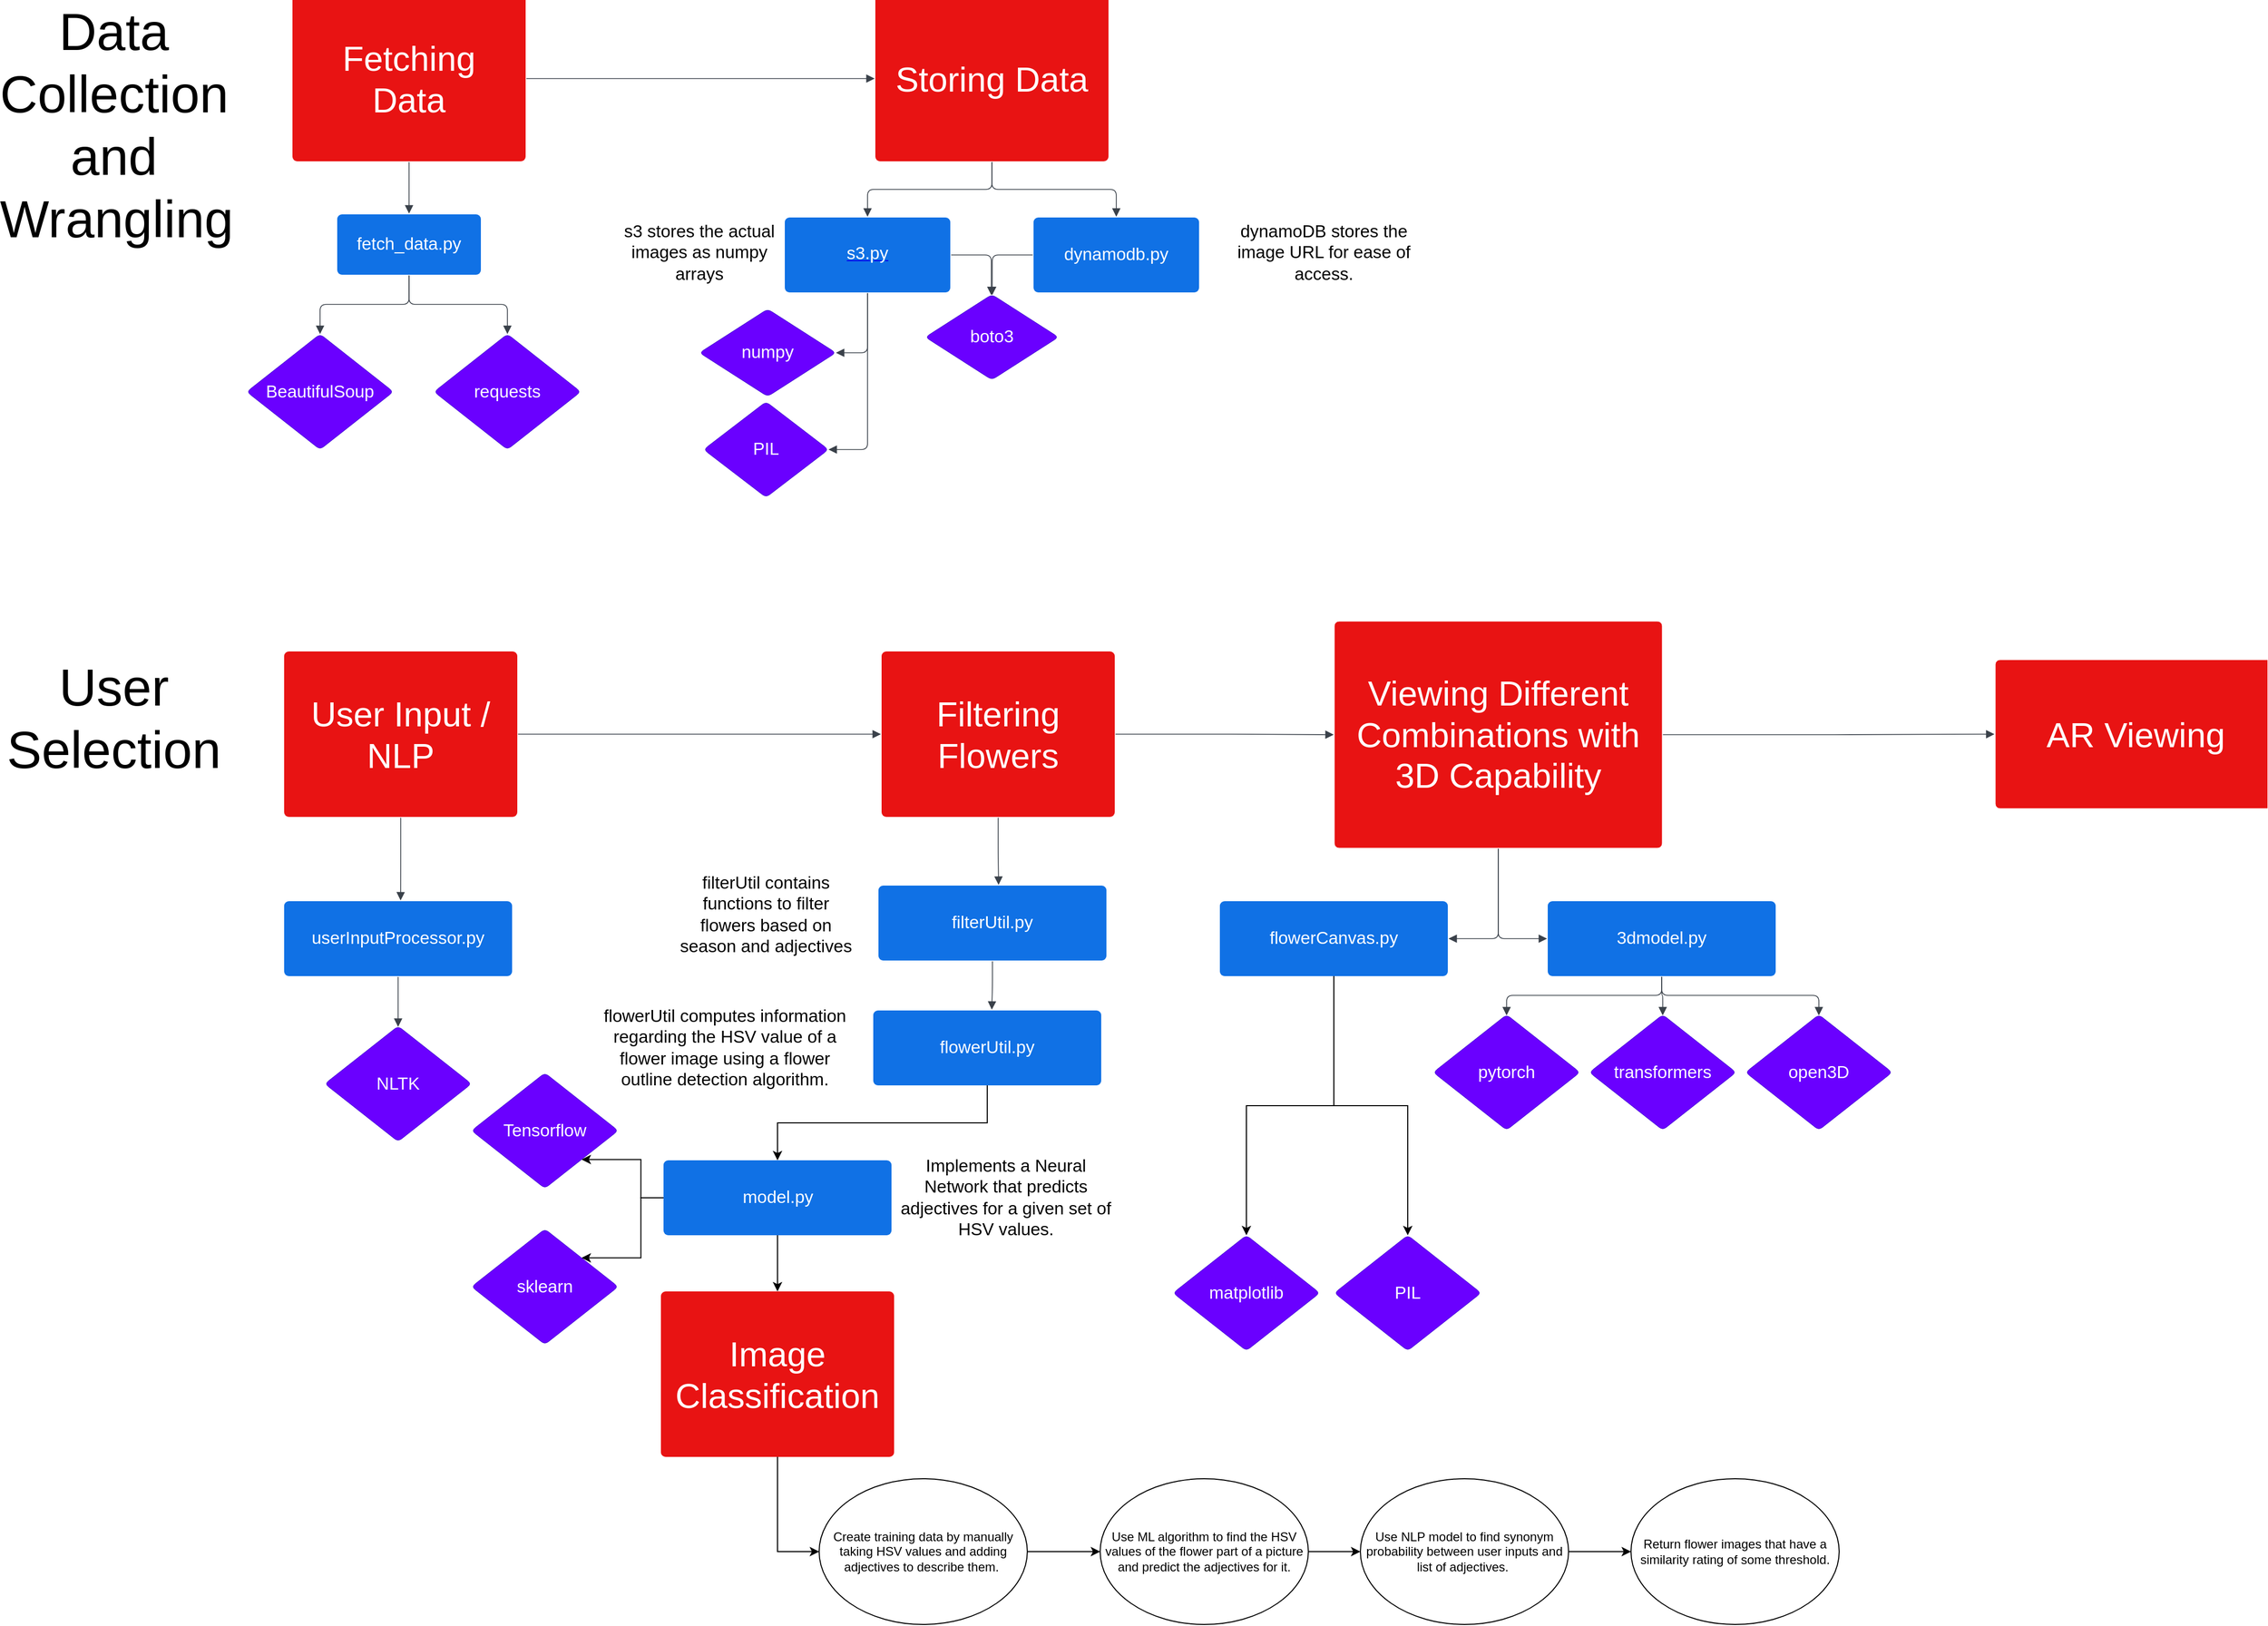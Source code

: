 <mxfile version="24.7.7">
  <diagram name="Page-1" id="MWvj_zKXGarwhB7G7Gpn">
    <mxGraphModel dx="2213" dy="1974" grid="1" gridSize="10" guides="1" tooltips="1" connect="1" arrows="1" fold="1" page="1" pageScale="1" pageWidth="850" pageHeight="1100" math="0" shadow="0">
      <root>
        <mxCell id="0" />
        <mxCell id="1" parent="0" />
        <mxCell id="8_GOD6BA6W_u5SczW1Hh-16" value="Fetching Data" style="html=1;overflow=block;blockSpacing=1;whiteSpace=wrap;fontSize=33.3;fontColor=#ffffff;spacing=9;strokeColor=#unset;fillOpacity=100;rounded=1;absoluteArcSize=1;arcSize=9;fillColor=#e81313;strokeWidth=NaN;lucidId=SXV6KQbmwsI1;" parent="1" vertex="1">
          <mxGeometry x="44" y="-555" width="224" height="159" as="geometry" />
        </mxCell>
        <mxCell id="8_GOD6BA6W_u5SczW1Hh-17" value="Storing Data" style="html=1;overflow=block;blockSpacing=1;whiteSpace=wrap;fontSize=33.3;fontColor=#ffffff;spacing=9;strokeColor=#unset;fillOpacity=100;rounded=1;absoluteArcSize=1;arcSize=9;fillColor=#e81313;strokeWidth=NaN;lucidId=6XV6DMF7bJM8;" parent="1" vertex="1">
          <mxGeometry x="604" y="-555" width="224" height="159" as="geometry" />
        </mxCell>
        <mxCell id="8_GOD6BA6W_u5SczW1Hh-18" value="" style="html=1;jettySize=18;whiteSpace=wrap;fontSize=13;strokeColor=#3a414a;strokeOpacity=100;strokeWidth=0.8;rounded=1;arcSize=12;edgeStyle=orthogonalEdgeStyle;startArrow=none;endArrow=block;endFill=1;exitX=1.003;exitY=0.5;exitPerimeter=0;entryX=-0.003;entryY=0.5;entryPerimeter=0;lucidId=-XV6ciQe3.KV;" parent="1" source="8_GOD6BA6W_u5SczW1Hh-16" target="8_GOD6BA6W_u5SczW1Hh-17" edge="1">
          <mxGeometry width="100" height="100" relative="1" as="geometry">
            <Array as="points" />
          </mxGeometry>
        </mxCell>
        <mxCell id="8_GOD6BA6W_u5SczW1Hh-19" value="fetch_data.py" style="html=1;overflow=block;blockSpacing=1;whiteSpace=wrap;fontSize=16.7;fontColor=#ffffff;spacing=3.8;strokeColor=#unset;fillOpacity=100;rounded=1;absoluteArcSize=1;arcSize=9;fillColor=#1071e5;strokeWidth=NaN;lucidId=M1V6KBTgVedb;" parent="1" vertex="1">
          <mxGeometry x="87" y="-345" width="138" height="58" as="geometry" />
        </mxCell>
        <mxCell id="8_GOD6BA6W_u5SczW1Hh-20" value="" style="html=1;jettySize=18;whiteSpace=wrap;fontSize=13;strokeColor=#3a414a;strokeOpacity=100;strokeWidth=0.8;rounded=1;arcSize=12;edgeStyle=orthogonalEdgeStyle;startArrow=none;endArrow=block;endFill=1;exitX=0.5;exitY=1.005;exitPerimeter=0;entryX=0.5;entryY=-0.013;entryPerimeter=0;lucidId=V1V6zqyg-am4;" parent="1" source="8_GOD6BA6W_u5SczW1Hh-16" target="8_GOD6BA6W_u5SczW1Hh-19" edge="1">
          <mxGeometry width="100" height="100" relative="1" as="geometry">
            <Array as="points" />
          </mxGeometry>
        </mxCell>
        <mxCell id="8_GOD6BA6W_u5SczW1Hh-21" value="BeautifulSoup" style="html=1;overflow=block;blockSpacing=1;whiteSpace=wrap;rhombus;fontSize=16.7;spacing=3.8;strokeColor=#3700CC;fillOpacity=100;rounded=1;absoluteArcSize=1;arcSize=9;fillColor=#6a00ff;strokeWidth=NaN;lucidId=Y1V6bX471vew;fontColor=#ffffff;" parent="1" vertex="1">
          <mxGeometry y="-230" width="141" height="111" as="geometry" />
        </mxCell>
        <mxCell id="8_GOD6BA6W_u5SczW1Hh-22" value="requests" style="html=1;overflow=block;blockSpacing=1;whiteSpace=wrap;rhombus;fontSize=16.7;spacing=3.8;strokeColor=#3700CC;fillOpacity=100;rounded=1;absoluteArcSize=1;arcSize=9;fillColor=#6a00ff;strokeWidth=NaN;lucidId=f2V6dd8tYcXd;fontColor=#ffffff;" parent="1" vertex="1">
          <mxGeometry x="180" y="-230" width="141" height="111" as="geometry" />
        </mxCell>
        <mxCell id="8_GOD6BA6W_u5SczW1Hh-23" value="" style="html=1;jettySize=18;whiteSpace=wrap;fontSize=13;strokeColor=#3a414a;strokeOpacity=100;strokeWidth=0.8;rounded=1;arcSize=12;edgeStyle=orthogonalEdgeStyle;startArrow=none;endArrow=block;endFill=1;exitX=0.5;exitY=1.013;exitPerimeter=0;entryX=0.5;entryY=0;lucidId=v2V6PUepumgf;entryDx=0;entryDy=0;" parent="1" source="8_GOD6BA6W_u5SczW1Hh-19" target="8_GOD6BA6W_u5SczW1Hh-22" edge="1">
          <mxGeometry width="100" height="100" relative="1" as="geometry">
            <Array as="points" />
          </mxGeometry>
        </mxCell>
        <mxCell id="8_GOD6BA6W_u5SczW1Hh-24" value="" style="html=1;jettySize=18;whiteSpace=wrap;fontSize=13;strokeColor=#3a414a;strokeOpacity=100;strokeWidth=0.8;rounded=1;arcSize=12;edgeStyle=orthogonalEdgeStyle;startArrow=none;endArrow=block;endFill=1;exitX=0.5;exitY=1.013;exitPerimeter=0;entryX=0.5;entryY=0;lucidId=y2V6d6taG-K~;entryDx=0;entryDy=0;" parent="1" source="8_GOD6BA6W_u5SczW1Hh-19" target="8_GOD6BA6W_u5SczW1Hh-21" edge="1">
          <mxGeometry width="100" height="100" relative="1" as="geometry">
            <Array as="points" />
          </mxGeometry>
        </mxCell>
        <mxCell id="8_GOD6BA6W_u5SczW1Hh-25" value="&lt;div style=&quot;display: flex; justify-content: center; text-align: center; align-items: baseline; font-size: 0; line-height: 1.25;margin-top: -2px;&quot;&gt;&lt;span&gt;&lt;a href=&quot;http://s3.py&quot;&gt;&lt;span style=&quot;font-size:16.7px;color:#ffffff;&quot;&gt;s3.py&lt;/span&gt;&lt;/a&gt;&lt;/span&gt;&lt;/div&gt;" style="html=1;overflow=block;blockSpacing=1;whiteSpace=wrap;fontSize=13;spacing=3.8;strokeColor=#unset;fillOpacity=100;rounded=1;absoluteArcSize=1;arcSize=9;fillColor=#1071e5;strokeWidth=NaN;lucidId=L2V6KuXAod.M;" parent="1" vertex="1">
          <mxGeometry x="517" y="-342" width="159" height="72" as="geometry" />
        </mxCell>
        <mxCell id="8_GOD6BA6W_u5SczW1Hh-26" value="" style="html=1;jettySize=18;whiteSpace=wrap;fontSize=13;strokeColor=#3a414a;strokeOpacity=100;strokeWidth=0.8;rounded=1;arcSize=12;edgeStyle=orthogonalEdgeStyle;startArrow=none;endArrow=block;endFill=1;exitX=0.5;exitY=1.005;exitPerimeter=0;entryX=0.5;entryY=-0.01;entryPerimeter=0;lucidId=L2V69qJ5GUsc;" parent="1" source="8_GOD6BA6W_u5SczW1Hh-17" target="8_GOD6BA6W_u5SczW1Hh-25" edge="1">
          <mxGeometry width="100" height="100" relative="1" as="geometry">
            <Array as="points" />
          </mxGeometry>
        </mxCell>
        <mxCell id="8_GOD6BA6W_u5SczW1Hh-27" value="dynamodb.py" style="html=1;overflow=block;blockSpacing=1;whiteSpace=wrap;fontSize=16.7;fontColor=#ffffff;spacing=3.8;strokeColor=#unset;fillOpacity=100;rounded=1;absoluteArcSize=1;arcSize=9;fillColor=#1071e5;strokeWidth=NaN;lucidId=52V6yFznQTDB;" parent="1" vertex="1">
          <mxGeometry x="756" y="-342" width="159" height="72" as="geometry" />
        </mxCell>
        <mxCell id="8_GOD6BA6W_u5SczW1Hh-28" value="" style="html=1;jettySize=18;whiteSpace=wrap;fontSize=13;strokeColor=#3a414a;strokeOpacity=100;strokeWidth=0.8;rounded=1;arcSize=12;edgeStyle=orthogonalEdgeStyle;startArrow=none;endArrow=block;endFill=1;exitX=0.5;exitY=1.005;exitPerimeter=0;entryX=0.5;entryY=-0.01;entryPerimeter=0;lucidId=.2V6iVI~HyJH;" parent="1" source="8_GOD6BA6W_u5SczW1Hh-17" target="8_GOD6BA6W_u5SczW1Hh-27" edge="1">
          <mxGeometry width="100" height="100" relative="1" as="geometry">
            <Array as="points" />
          </mxGeometry>
        </mxCell>
        <mxCell id="8_GOD6BA6W_u5SczW1Hh-29" value="numpy" style="html=1;overflow=block;blockSpacing=1;whiteSpace=wrap;rhombus;fontSize=16.7;spacing=3.8;strokeColor=#3700CC;fillOpacity=100;rounded=1;absoluteArcSize=1;arcSize=9;fillColor=#6a00ff;strokeWidth=NaN;lucidId=C3V6U8jIISVj;fontColor=#ffffff;" parent="1" vertex="1">
          <mxGeometry x="435" y="-254" width="131.12" height="84" as="geometry" />
        </mxCell>
        <mxCell id="8_GOD6BA6W_u5SczW1Hh-30" value="PIL" style="html=1;overflow=block;blockSpacing=1;whiteSpace=wrap;rhombus;fontSize=16.7;spacing=3.8;strokeColor=#3700CC;fillOpacity=100;rounded=1;absoluteArcSize=1;arcSize=9;fillColor=#6a00ff;strokeWidth=NaN;lucidId=I3V6gpfQG7KO;fontColor=#ffffff;" parent="1" vertex="1">
          <mxGeometry x="439" y="-165" width="120" height="92" as="geometry" />
        </mxCell>
        <mxCell id="8_GOD6BA6W_u5SczW1Hh-31" value="" style="html=1;jettySize=18;whiteSpace=wrap;fontSize=13;strokeColor=#3a414a;strokeOpacity=100;strokeWidth=0.8;rounded=1;arcSize=12;edgeStyle=orthogonalEdgeStyle;startArrow=none;endArrow=block;endFill=1;exitX=0.5;exitY=1.01;exitPerimeter=0;entryX=1;entryY=0.5;lucidId=H4V6X25hAHKd;entryDx=0;entryDy=0;" parent="1" source="8_GOD6BA6W_u5SczW1Hh-25" target="8_GOD6BA6W_u5SczW1Hh-29" edge="1">
          <mxGeometry width="100" height="100" relative="1" as="geometry">
            <Array as="points" />
          </mxGeometry>
        </mxCell>
        <mxCell id="8_GOD6BA6W_u5SczW1Hh-32" value="" style="html=1;jettySize=18;whiteSpace=wrap;fontSize=13;strokeColor=#3a414a;strokeOpacity=100;strokeWidth=0.8;rounded=1;arcSize=12;edgeStyle=orthogonalEdgeStyle;startArrow=none;endArrow=block;endFill=1;exitX=0.5;exitY=1.01;exitPerimeter=0;lucidId=L4V6OwcdUFXT;entryX=1;entryY=0.5;entryDx=0;entryDy=0;" parent="1" source="8_GOD6BA6W_u5SczW1Hh-25" target="8_GOD6BA6W_u5SczW1Hh-30" edge="1">
          <mxGeometry width="100" height="100" relative="1" as="geometry">
            <Array as="points" />
            <mxPoint x="597" y="-110" as="targetPoint" />
          </mxGeometry>
        </mxCell>
        <mxCell id="8_GOD6BA6W_u5SczW1Hh-33" value="s3 stores the actual images as numpy arrays" style="html=1;overflow=block;blockSpacing=1;whiteSpace=wrap;fontSize=16.7;spacing=3.8;strokeOpacity=0;fillOpacity=0;rounded=1;absoluteArcSize=1;arcSize=9;fillColor=#ffffff;strokeWidth=NaN;lucidId=U4V6SWw2YMAk;" parent="1" vertex="1">
          <mxGeometry x="345" y="-342" width="180" height="68" as="geometry" />
        </mxCell>
        <mxCell id="8_GOD6BA6W_u5SczW1Hh-34" value="dynamoDB stores the image URL for ease of access." style="html=1;overflow=block;blockSpacing=1;whiteSpace=wrap;fontSize=16.7;spacing=3.8;strokeOpacity=0;fillOpacity=0;rounded=1;absoluteArcSize=1;arcSize=9;fillColor=#ffffff;strokeWidth=NaN;lucidId=b5V6TwU-YA9q;" parent="1" vertex="1">
          <mxGeometry x="945" y="-342" width="180" height="68" as="geometry" />
        </mxCell>
        <mxCell id="8_GOD6BA6W_u5SczW1Hh-35" value="boto3" style="html=1;overflow=block;blockSpacing=1;whiteSpace=wrap;rhombus;fontSize=16.7;spacing=3.8;strokeColor=#3700CC;fillOpacity=100;rounded=1;absoluteArcSize=1;arcSize=9;fillColor=#6a00ff;strokeWidth=NaN;lucidId=15V6Stl_EJ9B;fontColor=#ffffff;" parent="1" vertex="1">
          <mxGeometry x="652" y="-268" width="128" height="82" as="geometry" />
        </mxCell>
        <mxCell id="8_GOD6BA6W_u5SczW1Hh-36" value="" style="html=1;jettySize=18;whiteSpace=wrap;fontSize=13;strokeColor=#3a414a;strokeOpacity=100;strokeWidth=0.8;rounded=1;arcSize=12;edgeStyle=orthogonalEdgeStyle;startArrow=none;endArrow=block;endFill=1;exitX=1.005;exitY=0.5;exitPerimeter=0;entryX=0.495;entryY=0.007;entryPerimeter=0;lucidId=95V6Tz4guRwy;" parent="1" source="8_GOD6BA6W_u5SczW1Hh-25" target="8_GOD6BA6W_u5SczW1Hh-35" edge="1">
          <mxGeometry width="100" height="100" relative="1" as="geometry">
            <Array as="points" />
          </mxGeometry>
        </mxCell>
        <mxCell id="8_GOD6BA6W_u5SczW1Hh-37" value="" style="html=1;jettySize=18;whiteSpace=wrap;fontSize=13;strokeColor=#3a414a;strokeOpacity=100;strokeWidth=0.8;rounded=1;arcSize=12;edgeStyle=orthogonalEdgeStyle;startArrow=none;endArrow=block;endFill=1;exitX=-0.005;exitY=0.5;exitPerimeter=0;entryX=0.502;entryY=0.007;entryPerimeter=0;lucidId=.5V6zvbXbHiD;" parent="1" source="8_GOD6BA6W_u5SczW1Hh-27" target="8_GOD6BA6W_u5SczW1Hh-35" edge="1">
          <mxGeometry width="100" height="100" relative="1" as="geometry">
            <Array as="points" />
          </mxGeometry>
        </mxCell>
        <mxCell id="8_GOD6BA6W_u5SczW1Hh-38" value="User Input / NLP" style="html=1;overflow=block;blockSpacing=1;whiteSpace=wrap;fontSize=33.3;fontColor=#ffffff;spacing=9;strokeColor=#unset;fillOpacity=100;rounded=1;absoluteArcSize=1;arcSize=9;fillColor=#e81313;strokeWidth=NaN;lucidId=n8V6rKg5VN~c;" parent="1" vertex="1">
          <mxGeometry x="36" y="75" width="224" height="159" as="geometry" />
        </mxCell>
        <mxCell id="8_GOD6BA6W_u5SczW1Hh-39" value="Filtering Flowers" style="html=1;overflow=block;blockSpacing=1;whiteSpace=wrap;fontSize=33.3;fontColor=#ffffff;spacing=9;strokeColor=#unset;fillOpacity=100;rounded=1;absoluteArcSize=1;arcSize=9;fillColor=#e81313;strokeWidth=NaN;lucidId=I8V6b1X-ceCR;" parent="1" vertex="1">
          <mxGeometry x="610" y="75" width="224" height="159" as="geometry" />
        </mxCell>
        <mxCell id="8_GOD6BA6W_u5SczW1Hh-40" value="" style="html=1;jettySize=18;whiteSpace=wrap;fontSize=13;strokeColor=#3a414a;strokeOpacity=100;strokeWidth=0.8;rounded=1;arcSize=12;edgeStyle=orthogonalEdgeStyle;startArrow=none;endArrow=block;endFill=1;exitX=1.003;exitY=0.5;exitPerimeter=0;entryX=-0.003;entryY=0.5;entryPerimeter=0;lucidId=c9V6KlPbcZFX;" parent="1" source="8_GOD6BA6W_u5SczW1Hh-38" target="8_GOD6BA6W_u5SczW1Hh-39" edge="1">
          <mxGeometry width="100" height="100" relative="1" as="geometry">
            <Array as="points" />
          </mxGeometry>
        </mxCell>
        <mxCell id="8_GOD6BA6W_u5SczW1Hh-41" value="User Selection" style="html=1;overflow=block;blockSpacing=1;whiteSpace=wrap;fontSize=50;spacing=3.8;strokeOpacity=0;fillOpacity=0;rounded=1;absoluteArcSize=1;arcSize=9;fillColor=#ffffff;strokeWidth=NaN;lucidId=p9V66by396sY;" parent="1" vertex="1">
          <mxGeometry x="-240" y="75" width="225" height="128" as="geometry" />
        </mxCell>
        <mxCell id="8_GOD6BA6W_u5SczW1Hh-42" value="userInputProcessor.py" style="html=1;overflow=block;blockSpacing=1;whiteSpace=wrap;fontSize=16.7;fontColor=#ffffff;spacing=3.8;strokeColor=#unset;fillOpacity=100;rounded=1;absoluteArcSize=1;arcSize=9;fillColor=#1071e5;strokeWidth=NaN;lucidId=I9V6K7pRvPmg;" parent="1" vertex="1">
          <mxGeometry x="36" y="315" width="219" height="72" as="geometry" />
        </mxCell>
        <mxCell id="8_GOD6BA6W_u5SczW1Hh-43" value="" style="html=1;jettySize=18;whiteSpace=wrap;fontSize=13;strokeColor=#3a414a;strokeOpacity=100;strokeWidth=0.8;rounded=1;arcSize=12;edgeStyle=orthogonalEdgeStyle;startArrow=none;endArrow=block;endFill=1;exitX=0.5;exitY=1.005;exitPerimeter=0;entryX=0.511;entryY=-0.01;entryPerimeter=0;lucidId=b-V6Mpp2TpW6;" parent="1" source="8_GOD6BA6W_u5SczW1Hh-38" target="8_GOD6BA6W_u5SczW1Hh-42" edge="1">
          <mxGeometry width="100" height="100" relative="1" as="geometry">
            <Array as="points" />
          </mxGeometry>
        </mxCell>
        <mxCell id="8_GOD6BA6W_u5SczW1Hh-44" value="NLTK" style="html=1;overflow=block;blockSpacing=1;whiteSpace=wrap;rhombus;fontSize=16.7;spacing=3.8;strokeColor=#3700CC;fillOpacity=100;rounded=1;absoluteArcSize=1;arcSize=9;fillColor=#6a00ff;strokeWidth=NaN;lucidId=g-V6qhLz8jrj;fontColor=#ffffff;" parent="1" vertex="1">
          <mxGeometry x="75" y="435" width="141" height="111" as="geometry" />
        </mxCell>
        <mxCell id="8_GOD6BA6W_u5SczW1Hh-45" value="" style="html=1;jettySize=18;whiteSpace=wrap;fontSize=13;strokeColor=#3a414a;strokeOpacity=100;strokeWidth=0.8;rounded=1;arcSize=12;edgeStyle=orthogonalEdgeStyle;startArrow=none;endArrow=block;endFill=1;exitX=0.5;exitY=1.01;exitPerimeter=0;entryX=0.5;entryY=0.007;entryPerimeter=0;lucidId=B-V6ZSq33z3C;" parent="1" source="8_GOD6BA6W_u5SczW1Hh-42" target="8_GOD6BA6W_u5SczW1Hh-44" edge="1">
          <mxGeometry width="100" height="100" relative="1" as="geometry">
            <Array as="points" />
          </mxGeometry>
        </mxCell>
        <mxCell id="8_GOD6BA6W_u5SczW1Hh-46" value="filterUtil.py" style="html=1;overflow=block;blockSpacing=1;whiteSpace=wrap;fontSize=16.7;fontColor=#ffffff;spacing=3.8;strokeColor=#unset;fillOpacity=100;rounded=1;absoluteArcSize=1;arcSize=9;fillColor=#1071e5;strokeWidth=NaN;lucidId=0-V6DpkOAmFt;" parent="1" vertex="1">
          <mxGeometry x="607" y="300" width="219" height="72" as="geometry" />
        </mxCell>
        <mxCell id="8_GOD6BA6W_u5SczW1Hh-47" value="" style="html=1;jettySize=18;whiteSpace=wrap;fontSize=13;strokeColor=#3a414a;strokeOpacity=100;strokeWidth=0.8;rounded=1;arcSize=12;edgeStyle=orthogonalEdgeStyle;startArrow=none;endArrow=block;endFill=1;exitX=0.5;exitY=1.005;exitPerimeter=0;entryX=0.527;entryY=-0.01;entryPerimeter=0;lucidId=9-V6ozI3CSDO;" parent="1" source="8_GOD6BA6W_u5SczW1Hh-39" target="8_GOD6BA6W_u5SczW1Hh-46" edge="1">
          <mxGeometry width="100" height="100" relative="1" as="geometry">
            <Array as="points" />
          </mxGeometry>
        </mxCell>
        <mxCell id="6qeJ3IlAC9dxd2M2w2iC-1" style="edgeStyle=orthogonalEdgeStyle;rounded=0;orthogonalLoop=1;jettySize=auto;html=1;exitX=0.5;exitY=1;exitDx=0;exitDy=0;entryX=0.5;entryY=0;entryDx=0;entryDy=0;" edge="1" parent="1" source="8_GOD6BA6W_u5SczW1Hh-48" target="6qeJ3IlAC9dxd2M2w2iC-16">
          <mxGeometry relative="1" as="geometry">
            <mxPoint x="510" y="690" as="targetPoint" />
          </mxGeometry>
        </mxCell>
        <mxCell id="8_GOD6BA6W_u5SczW1Hh-48" value="flowerUtil.py" style="html=1;overflow=block;blockSpacing=1;whiteSpace=wrap;fontSize=16.7;fontColor=#ffffff;spacing=3.8;strokeColor=#unset;fillOpacity=100;rounded=1;absoluteArcSize=1;arcSize=9;fillColor=#1071e5;strokeWidth=NaN;lucidId=A_V6wv.e__BY;" parent="1" vertex="1">
          <mxGeometry x="602" y="420" width="219" height="72" as="geometry" />
        </mxCell>
        <mxCell id="8_GOD6BA6W_u5SczW1Hh-49" value="" style="html=1;jettySize=18;whiteSpace=wrap;fontSize=13;strokeColor=#3a414a;strokeOpacity=100;strokeWidth=0.8;rounded=1;arcSize=12;edgeStyle=orthogonalEdgeStyle;startArrow=none;endArrow=block;endFill=1;exitX=0.5;exitY=1.01;exitPerimeter=0;entryX=0.52;entryY=-0.01;entryPerimeter=0;lucidId=L_V6B.iqsw2y;" parent="1" source="8_GOD6BA6W_u5SczW1Hh-46" target="8_GOD6BA6W_u5SczW1Hh-48" edge="1">
          <mxGeometry width="100" height="100" relative="1" as="geometry">
            <Array as="points" />
          </mxGeometry>
        </mxCell>
        <mxCell id="8_GOD6BA6W_u5SczW1Hh-56" value="filterUtil contains functions to filter flowers based on season and adjectives" style="html=1;overflow=block;blockSpacing=1;whiteSpace=wrap;fontSize=16.7;spacing=3.8;strokeOpacity=0;fillOpacity=0;rounded=1;absoluteArcSize=1;arcSize=9;fillColor=#ffffff;strokeWidth=NaN;lucidId=glY6mrn-7uTc;" parent="1" vertex="1">
          <mxGeometry x="409" y="284" width="180" height="88" as="geometry" />
        </mxCell>
        <mxCell id="8_GOD6BA6W_u5SczW1Hh-57" value="flowerUtil computes information regarding the HSV value of a flower image using a flower outline detection algorithm." style="html=1;overflow=block;blockSpacing=1;whiteSpace=wrap;fontSize=16.7;spacing=3.8;strokeOpacity=0;fillOpacity=0;rounded=1;absoluteArcSize=1;arcSize=9;fillColor=#ffffff;strokeWidth=NaN;lucidId=ylY6F13WjDDC;" parent="1" vertex="1">
          <mxGeometry x="330" y="408" width="259" height="96" as="geometry" />
        </mxCell>
        <mxCell id="8_GOD6BA6W_u5SczW1Hh-58" value="Data Collection and  Wrangling" style="html=1;overflow=block;blockSpacing=1;whiteSpace=wrap;fontSize=50;spacing=3.8;strokeOpacity=0;fillOpacity=0;rounded=1;absoluteArcSize=1;arcSize=9;fillColor=#ffffff;strokeWidth=NaN;lucidId=smY6~i4H2Nsf;" parent="1" vertex="1">
          <mxGeometry x="-240" y="-555" width="225" height="248" as="geometry" />
        </mxCell>
        <mxCell id="8_GOD6BA6W_u5SczW1Hh-59" value="Viewing Different Combinations with 3D Capability" style="html=1;overflow=block;blockSpacing=1;whiteSpace=wrap;fontSize=33.3;fontColor=#ffffff;spacing=9;strokeColor=#ffffff;strokeOpacity=100;fillOpacity=100;rounded=1;absoluteArcSize=1;arcSize=9;fillColor=#e81313;strokeWidth=NaN;lucidId=owY684he4pn6;" parent="1" vertex="1">
          <mxGeometry x="1045" y="46" width="315" height="218" as="geometry" />
        </mxCell>
        <mxCell id="8_GOD6BA6W_u5SczW1Hh-60" value="" style="html=1;jettySize=18;whiteSpace=wrap;fontSize=13;strokeColor=#3a414a;strokeOpacity=100;strokeWidth=0.8;rounded=1;arcSize=12;edgeStyle=orthogonalEdgeStyle;startArrow=none;endArrow=block;endFill=1;exitX=1.003;exitY=0.5;exitPerimeter=0;entryX=-0.002;entryY=0.5;entryPerimeter=0;lucidId=CwY6YuWoHRzk;" parent="1" source="8_GOD6BA6W_u5SczW1Hh-39" target="8_GOD6BA6W_u5SczW1Hh-59" edge="1">
          <mxGeometry width="100" height="100" relative="1" as="geometry">
            <Array as="points" />
          </mxGeometry>
        </mxCell>
        <mxCell id="8_GOD6BA6W_u5SczW1Hh-61" value="3dmodel.py" style="html=1;overflow=block;blockSpacing=1;whiteSpace=wrap;fontSize=16.7;fontColor=#ffffff;spacing=3.8;strokeColor=#unset;fillOpacity=100;rounded=1;absoluteArcSize=1;arcSize=9;fillColor=#1071e5;strokeWidth=NaN;lucidId=4wY6DZNMNWQg;" parent="1" vertex="1">
          <mxGeometry x="1250" y="315" width="219" height="72" as="geometry" />
        </mxCell>
        <mxCell id="8_GOD6BA6W_u5SczW1Hh-75" style="edgeStyle=orthogonalEdgeStyle;rounded=0;orthogonalLoop=1;jettySize=auto;html=1;exitX=0.5;exitY=1;exitDx=0;exitDy=0;entryX=0.5;entryY=0;entryDx=0;entryDy=0;" parent="1" source="8_GOD6BA6W_u5SczW1Hh-62" target="8_GOD6BA6W_u5SczW1Hh-73" edge="1">
          <mxGeometry relative="1" as="geometry" />
        </mxCell>
        <mxCell id="8_GOD6BA6W_u5SczW1Hh-76" style="edgeStyle=orthogonalEdgeStyle;rounded=0;orthogonalLoop=1;jettySize=auto;html=1;exitX=0.5;exitY=1;exitDx=0;exitDy=0;entryX=0.5;entryY=0;entryDx=0;entryDy=0;" parent="1" source="8_GOD6BA6W_u5SczW1Hh-62" target="8_GOD6BA6W_u5SczW1Hh-74" edge="1">
          <mxGeometry relative="1" as="geometry" />
        </mxCell>
        <mxCell id="8_GOD6BA6W_u5SczW1Hh-62" value="flowerCanvas.py" style="html=1;overflow=block;blockSpacing=1;whiteSpace=wrap;fontSize=16.7;fontColor=#ffffff;spacing=3.8;strokeColor=#unset;fillOpacity=100;rounded=1;absoluteArcSize=1;arcSize=9;fillColor=#1071e5;strokeWidth=NaN;lucidId=8wY6Aj37kLot;" parent="1" vertex="1">
          <mxGeometry x="935" y="315" width="219" height="72" as="geometry" />
        </mxCell>
        <mxCell id="8_GOD6BA6W_u5SczW1Hh-63" value="" style="html=1;jettySize=18;whiteSpace=wrap;fontSize=13;strokeColor=#3a414a;strokeOpacity=100;strokeWidth=0.8;rounded=1;arcSize=12;edgeStyle=orthogonalEdgeStyle;startArrow=none;endArrow=block;endFill=1;exitX=0.5;exitY=1.003;exitPerimeter=0;entryX=1.003;entryY=0.5;entryPerimeter=0;lucidId=exY6kc2eOT-D;" parent="1" source="8_GOD6BA6W_u5SczW1Hh-59" target="8_GOD6BA6W_u5SczW1Hh-62" edge="1">
          <mxGeometry width="100" height="100" relative="1" as="geometry">
            <Array as="points" />
          </mxGeometry>
        </mxCell>
        <mxCell id="8_GOD6BA6W_u5SczW1Hh-64" value="" style="html=1;jettySize=18;whiteSpace=wrap;fontSize=13;strokeColor=#3a414a;strokeOpacity=100;strokeWidth=0.8;rounded=1;arcSize=12;edgeStyle=orthogonalEdgeStyle;startArrow=none;endArrow=block;endFill=1;exitX=0.5;exitY=1.003;exitPerimeter=0;entryX=-0.003;entryY=0.5;entryPerimeter=0;lucidId=dyY6Qk.xgrVg;" parent="1" source="8_GOD6BA6W_u5SczW1Hh-59" target="8_GOD6BA6W_u5SczW1Hh-61" edge="1">
          <mxGeometry width="100" height="100" relative="1" as="geometry">
            <Array as="points" />
          </mxGeometry>
        </mxCell>
        <mxCell id="8_GOD6BA6W_u5SczW1Hh-65" value="pytorch" style="html=1;overflow=block;blockSpacing=1;whiteSpace=wrap;rhombus;fontSize=16.7;spacing=3.8;strokeColor=#3700CC;fillOpacity=100;rounded=1;absoluteArcSize=1;arcSize=9;fillColor=#6a00ff;strokeWidth=NaN;lucidId=JyY6MX7d-ey2;fontColor=#ffffff;" parent="1" vertex="1">
          <mxGeometry x="1140" y="424" width="141" height="111" as="geometry" />
        </mxCell>
        <mxCell id="8_GOD6BA6W_u5SczW1Hh-66" value="transformers" style="html=1;overflow=block;blockSpacing=1;whiteSpace=wrap;rhombus;fontSize=16.7;spacing=3.8;strokeColor=#3700CC;fillOpacity=100;rounded=1;absoluteArcSize=1;arcSize=9;fillColor=#6a00ff;strokeWidth=NaN;lucidId=SyY6J0XaAcu7;fontColor=#ffffff;" parent="1" vertex="1">
          <mxGeometry x="1290" y="424" width="141" height="111" as="geometry" />
        </mxCell>
        <mxCell id="8_GOD6BA6W_u5SczW1Hh-67" value="open3D" style="html=1;overflow=block;blockSpacing=1;whiteSpace=wrap;rhombus;fontSize=16.7;spacing=3.8;strokeColor=#3700CC;fillOpacity=100;rounded=1;absoluteArcSize=1;arcSize=9;fillColor=#6a00ff;strokeWidth=NaN;lucidId=1yY6BtJSDM5F;fontColor=#ffffff;" parent="1" vertex="1">
          <mxGeometry x="1440" y="424" width="141" height="111" as="geometry" />
        </mxCell>
        <mxCell id="8_GOD6BA6W_u5SczW1Hh-68" value="" style="html=1;jettySize=18;whiteSpace=wrap;fontSize=13;strokeColor=#3a414a;strokeOpacity=100;strokeWidth=0.8;rounded=1;arcSize=12;edgeStyle=orthogonalEdgeStyle;startArrow=none;endArrow=block;endFill=1;exitX=0.5;exitY=1.01;exitPerimeter=0;entryX=0.5;entryY=0.007;entryPerimeter=0;lucidId=lzY64LLaeNvI;" parent="1" source="8_GOD6BA6W_u5SczW1Hh-61" target="8_GOD6BA6W_u5SczW1Hh-66" edge="1">
          <mxGeometry width="100" height="100" relative="1" as="geometry">
            <Array as="points" />
          </mxGeometry>
        </mxCell>
        <mxCell id="8_GOD6BA6W_u5SczW1Hh-69" value="" style="html=1;jettySize=18;whiteSpace=wrap;fontSize=13;strokeColor=#3a414a;strokeOpacity=100;strokeWidth=0.8;rounded=1;arcSize=12;edgeStyle=orthogonalEdgeStyle;startArrow=none;endArrow=block;endFill=1;exitX=0.5;exitY=1.01;exitPerimeter=0;entryX=0.5;entryY=0.007;entryPerimeter=0;lucidId=ozY6K5SVlFtz;" parent="1" source="8_GOD6BA6W_u5SczW1Hh-61" target="8_GOD6BA6W_u5SczW1Hh-65" edge="1">
          <mxGeometry width="100" height="100" relative="1" as="geometry">
            <Array as="points" />
          </mxGeometry>
        </mxCell>
        <mxCell id="8_GOD6BA6W_u5SczW1Hh-70" value="" style="html=1;jettySize=18;whiteSpace=wrap;fontSize=13;strokeColor=#3a414a;strokeOpacity=100;strokeWidth=0.8;rounded=1;arcSize=12;edgeStyle=orthogonalEdgeStyle;startArrow=none;endArrow=block;endFill=1;exitX=0.5;exitY=1.01;exitPerimeter=0;entryX=0.5;entryY=0.007;entryPerimeter=0;lucidId=qzY6LNUpNC5o;" parent="1" source="8_GOD6BA6W_u5SczW1Hh-61" target="8_GOD6BA6W_u5SczW1Hh-67" edge="1">
          <mxGeometry width="100" height="100" relative="1" as="geometry">
            <Array as="points" />
          </mxGeometry>
        </mxCell>
        <mxCell id="8_GOD6BA6W_u5SczW1Hh-71" value="AR Viewing" style="html=1;overflow=block;blockSpacing=1;whiteSpace=wrap;fontSize=33.3;fontColor=#ffffff;spacing=9;strokeColor=#ffffff;strokeOpacity=100;fillOpacity=100;rounded=1;absoluteArcSize=1;arcSize=9;fillColor=#e81313;strokeWidth=NaN;lucidId=FzY6kIblOWMr;" parent="1" vertex="1">
          <mxGeometry x="1680" y="83" width="270" height="143" as="geometry" />
        </mxCell>
        <mxCell id="8_GOD6BA6W_u5SczW1Hh-72" value="" style="html=1;jettySize=18;whiteSpace=wrap;fontSize=13;strokeColor=#3a414a;strokeOpacity=100;strokeWidth=0.8;rounded=1;arcSize=12;edgeStyle=orthogonalEdgeStyle;startArrow=none;endArrow=block;endFill=1;exitX=1.002;exitY=0.5;exitPerimeter=0;entryX=-0.003;entryY=0.5;entryPerimeter=0;lucidId=RzY6CPmPotfg;" parent="1" source="8_GOD6BA6W_u5SczW1Hh-59" target="8_GOD6BA6W_u5SczW1Hh-71" edge="1">
          <mxGeometry width="100" height="100" relative="1" as="geometry">
            <Array as="points" />
          </mxGeometry>
        </mxCell>
        <mxCell id="8_GOD6BA6W_u5SczW1Hh-73" value="matplotlib" style="html=1;overflow=block;blockSpacing=1;whiteSpace=wrap;rhombus;fontSize=16.7;spacing=3.8;strokeColor=#3700CC;fillOpacity=100;rounded=1;absoluteArcSize=1;arcSize=9;fillColor=#6a00ff;strokeWidth=NaN;lucidId=SFY6Eiw8G2n0;fontColor=#ffffff;" parent="1" vertex="1">
          <mxGeometry x="890" y="636" width="141" height="111" as="geometry" />
        </mxCell>
        <mxCell id="8_GOD6BA6W_u5SczW1Hh-74" value="PIL" style="html=1;overflow=block;blockSpacing=1;whiteSpace=wrap;rhombus;fontSize=16.7;spacing=3.8;strokeColor=#3700CC;fillOpacity=100;rounded=1;absoluteArcSize=1;arcSize=9;fillColor=#6a00ff;strokeWidth=NaN;lucidId=XFY6Lm8-Y7KN;fontColor=#ffffff;" parent="1" vertex="1">
          <mxGeometry x="1045" y="636" width="141" height="111" as="geometry" />
        </mxCell>
        <mxCell id="6qeJ3IlAC9dxd2M2w2iC-6" style="edgeStyle=orthogonalEdgeStyle;rounded=0;orthogonalLoop=1;jettySize=auto;html=1;exitX=0.5;exitY=1;exitDx=0;exitDy=0;entryX=0;entryY=0.5;entryDx=0;entryDy=0;" edge="1" parent="1" source="6qeJ3IlAC9dxd2M2w2iC-3" target="6qeJ3IlAC9dxd2M2w2iC-5">
          <mxGeometry relative="1" as="geometry" />
        </mxCell>
        <mxCell id="6qeJ3IlAC9dxd2M2w2iC-3" value="Image Classification" style="html=1;overflow=block;blockSpacing=1;whiteSpace=wrap;fontSize=33.3;fontColor=#ffffff;spacing=9;strokeColor=#unset;fillOpacity=100;rounded=1;absoluteArcSize=1;arcSize=9;fillColor=#e81313;strokeWidth=NaN;lucidId=I8V6b1X-ceCR;" vertex="1" parent="1">
          <mxGeometry x="398" y="690" width="224" height="159" as="geometry" />
        </mxCell>
        <mxCell id="6qeJ3IlAC9dxd2M2w2iC-8" style="edgeStyle=orthogonalEdgeStyle;rounded=0;orthogonalLoop=1;jettySize=auto;html=1;exitX=1;exitY=0.5;exitDx=0;exitDy=0;entryX=0;entryY=0.5;entryDx=0;entryDy=0;" edge="1" parent="1" source="6qeJ3IlAC9dxd2M2w2iC-5" target="6qeJ3IlAC9dxd2M2w2iC-7">
          <mxGeometry relative="1" as="geometry" />
        </mxCell>
        <mxCell id="6qeJ3IlAC9dxd2M2w2iC-5" value="Create training data by manually taking HSV values and adding adjectives to describe them.&amp;nbsp;" style="ellipse;whiteSpace=wrap;html=1;" vertex="1" parent="1">
          <mxGeometry x="550" y="870" width="200" height="140" as="geometry" />
        </mxCell>
        <mxCell id="6qeJ3IlAC9dxd2M2w2iC-11" style="edgeStyle=orthogonalEdgeStyle;rounded=0;orthogonalLoop=1;jettySize=auto;html=1;exitX=1;exitY=0.5;exitDx=0;exitDy=0;entryX=0;entryY=0.5;entryDx=0;entryDy=0;" edge="1" parent="1" source="6qeJ3IlAC9dxd2M2w2iC-7" target="6qeJ3IlAC9dxd2M2w2iC-9">
          <mxGeometry relative="1" as="geometry">
            <mxPoint x="1070" y="940.333" as="targetPoint" />
          </mxGeometry>
        </mxCell>
        <mxCell id="6qeJ3IlAC9dxd2M2w2iC-7" value="Use ML algorithm to find the HSV values of the flower part of a picture and predict the adjectives for it." style="ellipse;whiteSpace=wrap;html=1;" vertex="1" parent="1">
          <mxGeometry x="820" y="870" width="200" height="140" as="geometry" />
        </mxCell>
        <mxCell id="6qeJ3IlAC9dxd2M2w2iC-14" style="edgeStyle=orthogonalEdgeStyle;rounded=0;orthogonalLoop=1;jettySize=auto;html=1;exitX=1;exitY=0.5;exitDx=0;exitDy=0;entryX=0;entryY=0.5;entryDx=0;entryDy=0;" edge="1" parent="1" source="6qeJ3IlAC9dxd2M2w2iC-9" target="6qeJ3IlAC9dxd2M2w2iC-13">
          <mxGeometry relative="1" as="geometry" />
        </mxCell>
        <mxCell id="6qeJ3IlAC9dxd2M2w2iC-9" value="Use NLP model to find synonym probability between user inputs and list of adjectives.&amp;nbsp;" style="ellipse;whiteSpace=wrap;html=1;" vertex="1" parent="1">
          <mxGeometry x="1070" y="870" width="200" height="140" as="geometry" />
        </mxCell>
        <mxCell id="6qeJ3IlAC9dxd2M2w2iC-13" value="Return flower images that have a similarity rating of some threshold." style="ellipse;whiteSpace=wrap;html=1;" vertex="1" parent="1">
          <mxGeometry x="1330" y="870" width="200" height="140" as="geometry" />
        </mxCell>
        <mxCell id="6qeJ3IlAC9dxd2M2w2iC-17" style="edgeStyle=orthogonalEdgeStyle;rounded=0;orthogonalLoop=1;jettySize=auto;html=1;exitX=0.5;exitY=1;exitDx=0;exitDy=0;entryX=0.5;entryY=0;entryDx=0;entryDy=0;" edge="1" parent="1" source="6qeJ3IlAC9dxd2M2w2iC-16" target="6qeJ3IlAC9dxd2M2w2iC-3">
          <mxGeometry relative="1" as="geometry" />
        </mxCell>
        <mxCell id="6qeJ3IlAC9dxd2M2w2iC-22" style="edgeStyle=orthogonalEdgeStyle;rounded=0;orthogonalLoop=1;jettySize=auto;html=1;exitX=0;exitY=0.5;exitDx=0;exitDy=0;entryX=1;entryY=1;entryDx=0;entryDy=0;" edge="1" parent="1" source="6qeJ3IlAC9dxd2M2w2iC-16" target="6qeJ3IlAC9dxd2M2w2iC-19">
          <mxGeometry relative="1" as="geometry" />
        </mxCell>
        <mxCell id="6qeJ3IlAC9dxd2M2w2iC-23" style="edgeStyle=orthogonalEdgeStyle;rounded=0;orthogonalLoop=1;jettySize=auto;html=1;exitX=0;exitY=0.5;exitDx=0;exitDy=0;entryX=1;entryY=0;entryDx=0;entryDy=0;" edge="1" parent="1" source="6qeJ3IlAC9dxd2M2w2iC-16" target="6qeJ3IlAC9dxd2M2w2iC-20">
          <mxGeometry relative="1" as="geometry" />
        </mxCell>
        <mxCell id="6qeJ3IlAC9dxd2M2w2iC-16" value="model.py" style="html=1;overflow=block;blockSpacing=1;whiteSpace=wrap;fontSize=16.7;fontColor=#ffffff;spacing=3.8;strokeColor=#unset;fillOpacity=100;rounded=1;absoluteArcSize=1;arcSize=9;fillColor=#1071e5;strokeWidth=NaN;lucidId=A_V6wv.e__BY;" vertex="1" parent="1">
          <mxGeometry x="400.5" y="564" width="219" height="72" as="geometry" />
        </mxCell>
        <mxCell id="6qeJ3IlAC9dxd2M2w2iC-18" value="Implements a Neural Network that predicts adjectives for a given set of HSV values." style="html=1;overflow=block;blockSpacing=1;whiteSpace=wrap;fontSize=16.7;spacing=3.8;strokeOpacity=0;fillOpacity=0;rounded=1;absoluteArcSize=1;arcSize=9;fillColor=#ffffff;strokeWidth=NaN;lucidId=ylY6F13WjDDC;" vertex="1" parent="1">
          <mxGeometry x="625" y="552" width="209" height="96" as="geometry" />
        </mxCell>
        <mxCell id="6qeJ3IlAC9dxd2M2w2iC-19" value="Tensorflow" style="html=1;overflow=block;blockSpacing=1;whiteSpace=wrap;rhombus;fontSize=16.7;spacing=3.8;strokeColor=#3700CC;fillOpacity=100;rounded=1;absoluteArcSize=1;arcSize=9;fillColor=#6a00ff;strokeWidth=NaN;lucidId=g-V6qhLz8jrj;fontColor=#ffffff;" vertex="1" parent="1">
          <mxGeometry x="216" y="480" width="141" height="111" as="geometry" />
        </mxCell>
        <mxCell id="6qeJ3IlAC9dxd2M2w2iC-20" value="sklearn" style="html=1;overflow=block;blockSpacing=1;whiteSpace=wrap;rhombus;fontSize=16.7;spacing=3.8;strokeColor=#3700CC;fillOpacity=100;rounded=1;absoluteArcSize=1;arcSize=9;fillColor=#6a00ff;strokeWidth=NaN;lucidId=g-V6qhLz8jrj;fontColor=#ffffff;" vertex="1" parent="1">
          <mxGeometry x="216" y="630" width="141" height="111" as="geometry" />
        </mxCell>
      </root>
    </mxGraphModel>
  </diagram>
</mxfile>
